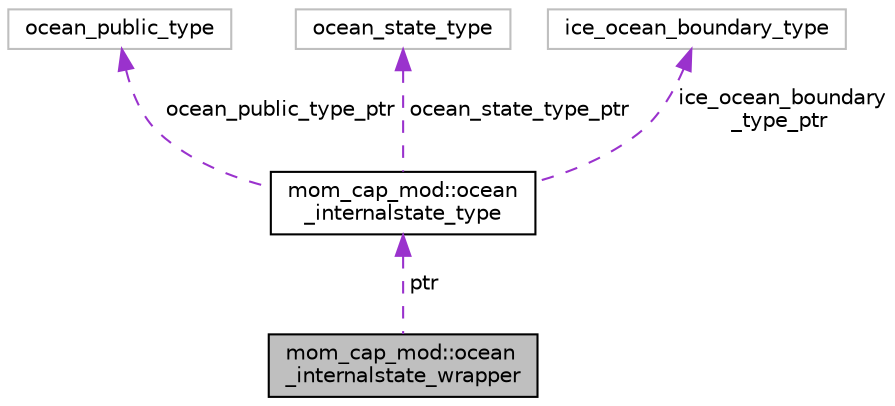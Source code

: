 digraph "mom_cap_mod::ocean_internalstate_wrapper"
{
 // INTERACTIVE_SVG=YES
 // LATEX_PDF_SIZE
  edge [fontname="Helvetica",fontsize="10",labelfontname="Helvetica",labelfontsize="10"];
  node [fontname="Helvetica",fontsize="10",shape=record];
  Node1 [label="mom_cap_mod::ocean\l_internalstate_wrapper",height=0.2,width=0.4,color="black", fillcolor="grey75", style="filled", fontcolor="black",tooltip="Wrapper-derived type required to associate an internal state instance with the ESMF/NUOPC component."];
  Node2 -> Node1 [dir="back",color="darkorchid3",fontsize="10",style="dashed",label=" ptr" ,fontname="Helvetica"];
  Node2 [label="mom_cap_mod::ocean\l_internalstate_type",height=0.2,width=0.4,color="black", fillcolor="white", style="filled",URL="$structmom__cap__mod_1_1ocean__internalstate__type.html",tooltip="Internal state type with pointers to three types defined by MOM."];
  Node3 -> Node2 [dir="back",color="darkorchid3",fontsize="10",style="dashed",label=" ocean_public_type_ptr" ,fontname="Helvetica"];
  Node3 [label="ocean_public_type",height=0.2,width=0.4,color="grey75", fillcolor="white", style="filled",tooltip=" "];
  Node4 -> Node2 [dir="back",color="darkorchid3",fontsize="10",style="dashed",label=" ocean_state_type_ptr" ,fontname="Helvetica"];
  Node4 [label="ocean_state_type",height=0.2,width=0.4,color="grey75", fillcolor="white", style="filled",tooltip=" "];
  Node5 -> Node2 [dir="back",color="darkorchid3",fontsize="10",style="dashed",label=" ice_ocean_boundary\l_type_ptr" ,fontname="Helvetica"];
  Node5 [label="ice_ocean_boundary_type",height=0.2,width=0.4,color="grey75", fillcolor="white", style="filled",tooltip=" "];
}
